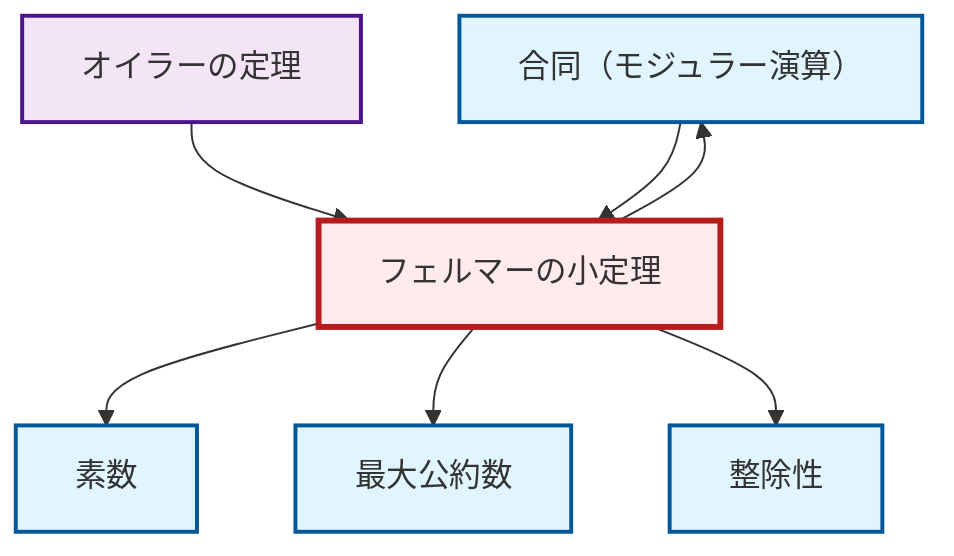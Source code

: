 graph TD
    classDef definition fill:#e1f5fe,stroke:#01579b,stroke-width:2px
    classDef theorem fill:#f3e5f5,stroke:#4a148c,stroke-width:2px
    classDef axiom fill:#fff3e0,stroke:#e65100,stroke-width:2px
    classDef example fill:#e8f5e9,stroke:#1b5e20,stroke-width:2px
    classDef current fill:#ffebee,stroke:#b71c1c,stroke-width:3px
    def-prime["素数"]:::definition
    def-congruence["合同（モジュラー演算）"]:::definition
    thm-euler["オイラーの定理"]:::theorem
    def-gcd["最大公約数"]:::definition
    def-divisibility["整除性"]:::definition
    thm-fermat-little["フェルマーの小定理"]:::theorem
    thm-euler --> thm-fermat-little
    thm-fermat-little --> def-prime
    thm-fermat-little --> def-gcd
    thm-fermat-little --> def-divisibility
    thm-fermat-little --> def-congruence
    def-congruence --> thm-fermat-little
    class thm-fermat-little current